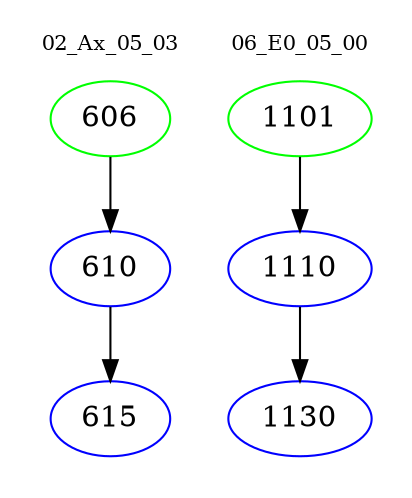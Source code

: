 digraph{
subgraph cluster_0 {
color = white
label = "02_Ax_05_03";
fontsize=10;
T0_606 [label="606", color="green"]
T0_606 -> T0_610 [color="black"]
T0_610 [label="610", color="blue"]
T0_610 -> T0_615 [color="black"]
T0_615 [label="615", color="blue"]
}
subgraph cluster_1 {
color = white
label = "06_E0_05_00";
fontsize=10;
T1_1101 [label="1101", color="green"]
T1_1101 -> T1_1110 [color="black"]
T1_1110 [label="1110", color="blue"]
T1_1110 -> T1_1130 [color="black"]
T1_1130 [label="1130", color="blue"]
}
}

